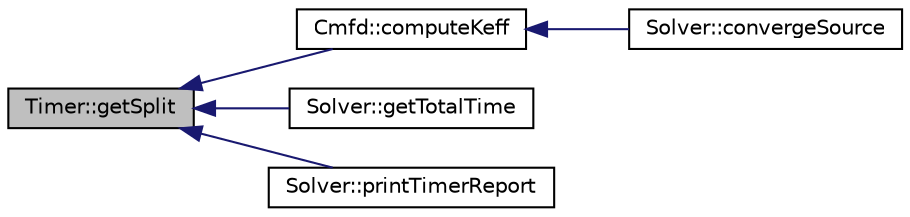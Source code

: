 digraph "Timer::getSplit"
{
  edge [fontname="Helvetica",fontsize="10",labelfontname="Helvetica",labelfontsize="10"];
  node [fontname="Helvetica",fontsize="10",shape=record];
  rankdir="LR";
  Node1 [label="Timer::getSplit",height=0.2,width=0.4,color="black", fillcolor="grey75", style="filled" fontcolor="black"];
  Node1 -> Node2 [dir="back",color="midnightblue",fontsize="10",style="solid",fontname="Helvetica"];
  Node2 [label="Cmfd::computeKeff",height=0.2,width=0.4,color="black", fillcolor="white", style="filled",URL="$classCmfd.html#ad3da57b100041e93e2ca8d6b89137775",tooltip="CMFD solver that solves the diffusion problem."];
  Node2 -> Node3 [dir="back",color="midnightblue",fontsize="10",style="solid",fontname="Helvetica"];
  Node3 [label="Solver::convergeSource",height=0.2,width=0.4,color="black", fillcolor="white", style="filled",URL="$classSolver.html#af8358a66a7cbd56339211f80a2365678",tooltip="Computes keff by performing a series of transport sweep and source updates."];
  Node1 -> Node4 [dir="back",color="midnightblue",fontsize="10",style="solid",fontname="Helvetica"];
  Node4 [label="Solver::getTotalTime",height=0.2,width=0.4,color="black", fillcolor="white", style="filled",URL="$classSolver.html#a023343c843dcbe719051b3ce533294e5",tooltip="Returns the total time to converge the source (seconds)."];
  Node1 -> Node5 [dir="back",color="midnightblue",fontsize="10",style="solid",fontname="Helvetica"];
  Node5 [label="Solver::printTimerReport",height=0.2,width=0.4,color="black", fillcolor="white", style="filled",URL="$classSolver.html#aeec2b08ba9d6be88cf08f1fc02658500",tooltip="Prints a report of the timing statistics to the console."];
}
